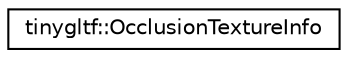 digraph "Graphical Class Hierarchy"
{
  edge [fontname="Helvetica",fontsize="10",labelfontname="Helvetica",labelfontsize="10"];
  node [fontname="Helvetica",fontsize="10",shape=record];
  rankdir="LR";
  Node0 [label="tinygltf::OcclusionTextureInfo",height=0.2,width=0.4,color="black", fillcolor="white", style="filled",URL="$structtinygltf_1_1OcclusionTextureInfo.html"];
}
